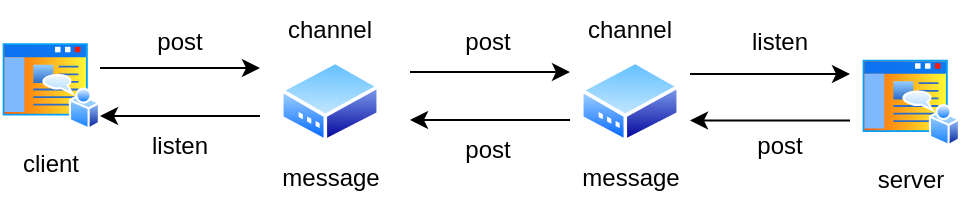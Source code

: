 <mxfile version="21.0.6" type="github">
  <diagram id="rbuZzzbCmZzJuvFuw2tD" name="第 1 页">
    <mxGraphModel dx="1026" dy="661" grid="1" gridSize="10" guides="1" tooltips="1" connect="1" arrows="1" fold="1" page="1" pageScale="1" pageWidth="827" pageHeight="1169" math="0" shadow="0">
      <root>
        <mxCell id="0" />
        <mxCell id="1" parent="0" />
        <mxCell id="9UE20e8sKSjLi7E5Lzt2-1" value="client" style="aspect=fixed;perimeter=ellipsePerimeter;html=1;align=center;shadow=0;dashed=0;spacingTop=3;image;image=img/lib/active_directory/home_page.svg;" parent="1" vertex="1">
          <mxGeometry x="200" y="250" width="50" height="45" as="geometry" />
        </mxCell>
        <mxCell id="9UE20e8sKSjLi7E5Lzt2-2" value="server" style="aspect=fixed;perimeter=ellipsePerimeter;html=1;align=center;shadow=0;dashed=0;spacingTop=3;image;image=img/lib/active_directory/home_page.svg;" parent="1" vertex="1">
          <mxGeometry x="630" y="258.25" width="50" height="45" as="geometry" />
        </mxCell>
        <mxCell id="gZS4Kgl0HZ_WoU3pO090-1" value="message" style="aspect=fixed;perimeter=ellipsePerimeter;html=1;align=center;shadow=0;dashed=0;spacingTop=3;image;image=img/lib/active_directory/modem.svg;" vertex="1" parent="1">
          <mxGeometry x="340" y="260" width="50" height="41.5" as="geometry" />
        </mxCell>
        <mxCell id="gZS4Kgl0HZ_WoU3pO090-2" value="message" style="aspect=fixed;perimeter=ellipsePerimeter;html=1;align=center;shadow=0;dashed=0;spacingTop=3;image;image=img/lib/active_directory/modem.svg;" vertex="1" parent="1">
          <mxGeometry x="490" y="260" width="50" height="41.5" as="geometry" />
        </mxCell>
        <mxCell id="gZS4Kgl0HZ_WoU3pO090-6" value="channel" style="text;html=1;strokeColor=none;fillColor=none;align=center;verticalAlign=middle;whiteSpace=wrap;rounded=0;" vertex="1" parent="1">
          <mxGeometry x="335" y="230" width="60" height="30" as="geometry" />
        </mxCell>
        <mxCell id="gZS4Kgl0HZ_WoU3pO090-7" value="channel" style="text;html=1;strokeColor=none;fillColor=none;align=center;verticalAlign=middle;whiteSpace=wrap;rounded=0;" vertex="1" parent="1">
          <mxGeometry x="485" y="230" width="60" height="30" as="geometry" />
        </mxCell>
        <mxCell id="gZS4Kgl0HZ_WoU3pO090-8" value="" style="endArrow=classic;html=1;rounded=0;" edge="1" parent="1">
          <mxGeometry width="50" height="50" relative="1" as="geometry">
            <mxPoint x="250" y="264" as="sourcePoint" />
            <mxPoint x="330" y="264" as="targetPoint" />
          </mxGeometry>
        </mxCell>
        <mxCell id="gZS4Kgl0HZ_WoU3pO090-9" value="" style="endArrow=classic;html=1;rounded=0;" edge="1" parent="1">
          <mxGeometry width="50" height="50" relative="1" as="geometry">
            <mxPoint x="405" y="266" as="sourcePoint" />
            <mxPoint x="485" y="266" as="targetPoint" />
          </mxGeometry>
        </mxCell>
        <mxCell id="gZS4Kgl0HZ_WoU3pO090-10" value="" style="endArrow=classic;html=1;rounded=0;" edge="1" parent="1">
          <mxGeometry width="50" height="50" relative="1" as="geometry">
            <mxPoint x="545" y="267" as="sourcePoint" />
            <mxPoint x="625" y="267" as="targetPoint" />
          </mxGeometry>
        </mxCell>
        <mxCell id="gZS4Kgl0HZ_WoU3pO090-11" value="" style="endArrow=classic;html=1;rounded=0;" edge="1" parent="1">
          <mxGeometry width="50" height="50" relative="1" as="geometry">
            <mxPoint x="625" y="290.25" as="sourcePoint" />
            <mxPoint x="545" y="290.25" as="targetPoint" />
          </mxGeometry>
        </mxCell>
        <mxCell id="gZS4Kgl0HZ_WoU3pO090-12" value="" style="endArrow=classic;html=1;rounded=0;" edge="1" parent="1">
          <mxGeometry width="50" height="50" relative="1" as="geometry">
            <mxPoint x="485" y="290" as="sourcePoint" />
            <mxPoint x="405" y="290" as="targetPoint" />
          </mxGeometry>
        </mxCell>
        <mxCell id="gZS4Kgl0HZ_WoU3pO090-13" value="" style="endArrow=classic;html=1;rounded=0;" edge="1" parent="1">
          <mxGeometry width="50" height="50" relative="1" as="geometry">
            <mxPoint x="330" y="288" as="sourcePoint" />
            <mxPoint x="250" y="288" as="targetPoint" />
          </mxGeometry>
        </mxCell>
        <mxCell id="gZS4Kgl0HZ_WoU3pO090-16" value="post" style="text;html=1;strokeColor=none;fillColor=none;align=center;verticalAlign=middle;whiteSpace=wrap;rounded=0;" vertex="1" parent="1">
          <mxGeometry x="260" y="236" width="60" height="30" as="geometry" />
        </mxCell>
        <mxCell id="gZS4Kgl0HZ_WoU3pO090-17" value="post" style="text;html=1;strokeColor=none;fillColor=none;align=center;verticalAlign=middle;whiteSpace=wrap;rounded=0;" vertex="1" parent="1">
          <mxGeometry x="414" y="236" width="60" height="30" as="geometry" />
        </mxCell>
        <mxCell id="gZS4Kgl0HZ_WoU3pO090-19" value="listen" style="text;html=1;strokeColor=none;fillColor=none;align=center;verticalAlign=middle;whiteSpace=wrap;rounded=0;" vertex="1" parent="1">
          <mxGeometry x="560" y="236" width="60" height="30" as="geometry" />
        </mxCell>
        <mxCell id="gZS4Kgl0HZ_WoU3pO090-20" value="listen" style="text;html=1;strokeColor=none;fillColor=none;align=center;verticalAlign=middle;whiteSpace=wrap;rounded=0;" vertex="1" parent="1">
          <mxGeometry x="260" y="288" width="60" height="30" as="geometry" />
        </mxCell>
        <mxCell id="gZS4Kgl0HZ_WoU3pO090-21" value="post" style="text;html=1;strokeColor=none;fillColor=none;align=center;verticalAlign=middle;whiteSpace=wrap;rounded=0;" vertex="1" parent="1">
          <mxGeometry x="413.5" y="290" width="60" height="30" as="geometry" />
        </mxCell>
        <mxCell id="gZS4Kgl0HZ_WoU3pO090-22" value="post" style="text;html=1;strokeColor=none;fillColor=none;align=center;verticalAlign=middle;whiteSpace=wrap;rounded=0;" vertex="1" parent="1">
          <mxGeometry x="560" y="288" width="60" height="30" as="geometry" />
        </mxCell>
      </root>
    </mxGraphModel>
  </diagram>
</mxfile>
